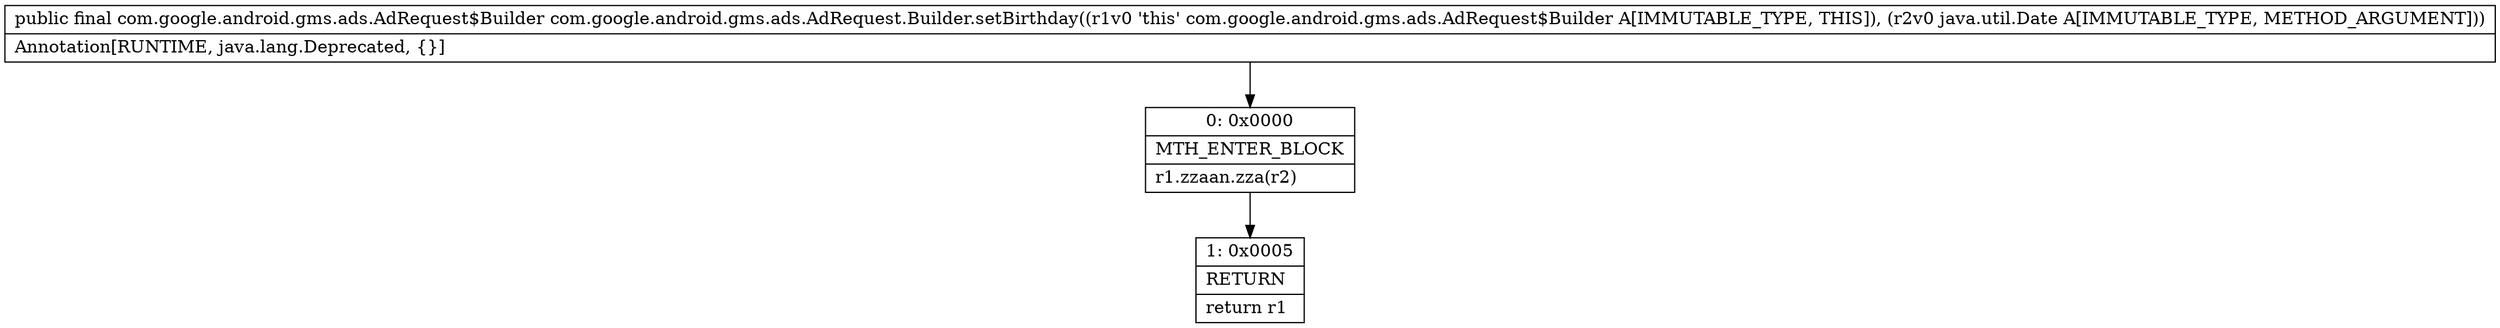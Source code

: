 digraph "CFG forcom.google.android.gms.ads.AdRequest.Builder.setBirthday(Ljava\/util\/Date;)Lcom\/google\/android\/gms\/ads\/AdRequest$Builder;" {
Node_0 [shape=record,label="{0\:\ 0x0000|MTH_ENTER_BLOCK\l|r1.zzaan.zza(r2)\l}"];
Node_1 [shape=record,label="{1\:\ 0x0005|RETURN\l|return r1\l}"];
MethodNode[shape=record,label="{public final com.google.android.gms.ads.AdRequest$Builder com.google.android.gms.ads.AdRequest.Builder.setBirthday((r1v0 'this' com.google.android.gms.ads.AdRequest$Builder A[IMMUTABLE_TYPE, THIS]), (r2v0 java.util.Date A[IMMUTABLE_TYPE, METHOD_ARGUMENT]))  | Annotation[RUNTIME, java.lang.Deprecated, \{\}]\l}"];
MethodNode -> Node_0;
Node_0 -> Node_1;
}

